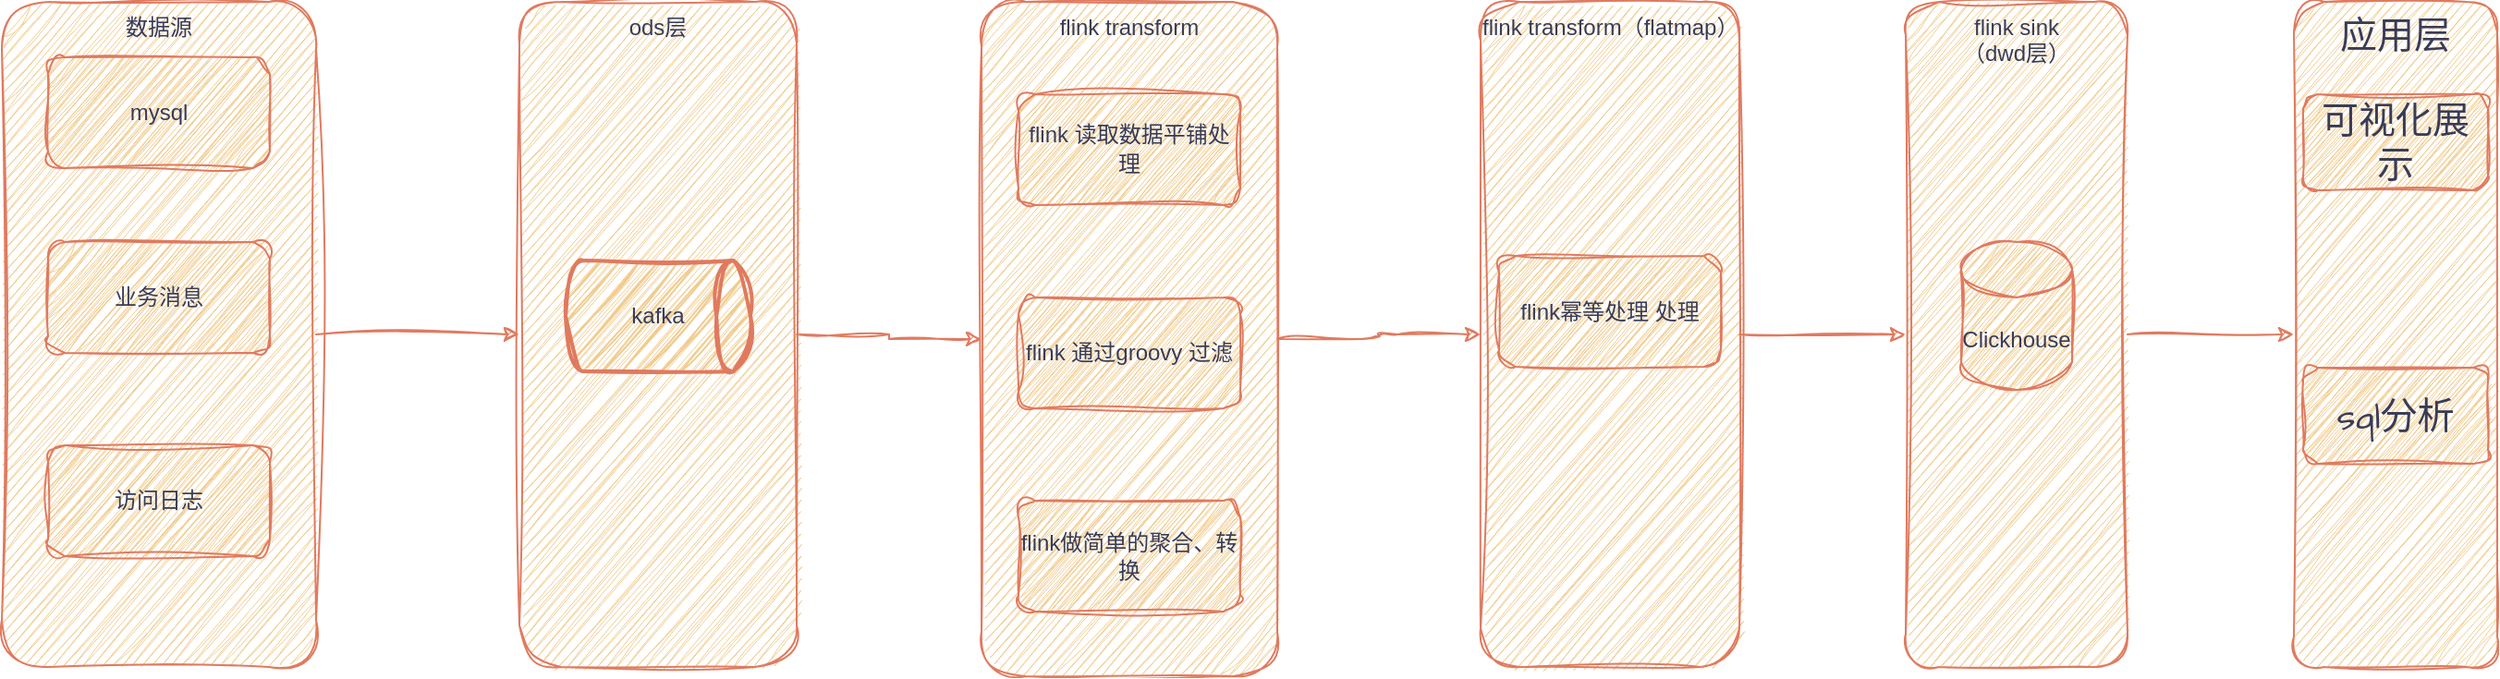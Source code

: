 <mxfile version="21.6.5" type="github">
  <diagram name="第 1 页" id="oxg19eHA6-CcMaRxcR4n">
    <mxGraphModel dx="954" dy="-586" grid="1" gridSize="10" guides="1" tooltips="1" connect="1" arrows="1" fold="1" page="1" pageScale="1" pageWidth="850" pageHeight="1100" math="0" shadow="0">
      <root>
        <mxCell id="0" />
        <mxCell id="1" parent="0" />
        <mxCell id="Jr8qgfSHNcNXPBoj-TOd-1" style="edgeStyle=orthogonalEdgeStyle;rounded=0;sketch=1;hachureGap=4;jiggle=2;curveFitting=1;orthogonalLoop=1;jettySize=auto;html=1;exitX=1;exitY=0.5;exitDx=0;exitDy=0;entryX=0;entryY=0.5;entryDx=0;entryDy=0;fontFamily=Architects Daughter;fontSource=https%3A%2F%2Ffonts.googleapis.com%2Fcss%3Ffamily%3DArchitects%2BDaughter;fontSize=16;fillColor=#ffe6cc;strokeColor=#E07A5F;" edge="1" parent="1" source="dJzAQ0Oe_yHkAVioRpTi-2" target="dJzAQ0Oe_yHkAVioRpTi-7">
          <mxGeometry relative="1" as="geometry" />
        </mxCell>
        <mxCell id="dJzAQ0Oe_yHkAVioRpTi-2" value="数据源" style="rounded=1;whiteSpace=wrap;html=1;strokeColor=#E07A5F;fontColor=#393C56;fillColor=#F2CC8F;verticalAlign=top;sketch=1;curveFitting=1;jiggle=2;labelBackgroundColor=none;" parent="1" vertex="1">
          <mxGeometry x="170" y="1520" width="170" height="360" as="geometry" />
        </mxCell>
        <mxCell id="dJzAQ0Oe_yHkAVioRpTi-3" value="访问日志" style="rounded=1;whiteSpace=wrap;html=1;strokeColor=#E07A5F;fontColor=#393C56;fillColor=#F2CC8F;sketch=1;curveFitting=1;jiggle=2;labelBackgroundColor=none;" parent="1" vertex="1">
          <mxGeometry x="195" y="1760" width="120" height="60" as="geometry" />
        </mxCell>
        <mxCell id="dJzAQ0Oe_yHkAVioRpTi-4" value="mysql" style="rounded=1;whiteSpace=wrap;html=1;strokeColor=#E07A5F;fontColor=#393C56;fillColor=#F2CC8F;sketch=1;curveFitting=1;jiggle=2;labelBackgroundColor=none;" parent="1" vertex="1">
          <mxGeometry x="195" y="1550" width="120" height="60" as="geometry" />
        </mxCell>
        <mxCell id="dJzAQ0Oe_yHkAVioRpTi-5" value="业务消息" style="rounded=1;whiteSpace=wrap;html=1;strokeColor=#E07A5F;fontColor=#393C56;fillColor=#F2CC8F;sketch=1;curveFitting=1;jiggle=2;labelBackgroundColor=none;" parent="1" vertex="1">
          <mxGeometry x="195" y="1650" width="120" height="60" as="geometry" />
        </mxCell>
        <mxCell id="Jr8qgfSHNcNXPBoj-TOd-2" style="edgeStyle=orthogonalEdgeStyle;rounded=0;sketch=1;hachureGap=4;jiggle=2;curveFitting=1;orthogonalLoop=1;jettySize=auto;html=1;entryX=0;entryY=0.5;entryDx=0;entryDy=0;fontFamily=Architects Daughter;fontSource=https%3A%2F%2Ffonts.googleapis.com%2Fcss%3Ffamily%3DArchitects%2BDaughter;fontSize=16;strokeColor=#E07A5F;" edge="1" parent="1" source="dJzAQ0Oe_yHkAVioRpTi-7" target="dJzAQ0Oe_yHkAVioRpTi-10">
          <mxGeometry relative="1" as="geometry" />
        </mxCell>
        <mxCell id="dJzAQ0Oe_yHkAVioRpTi-7" value="ods层" style="rounded=1;whiteSpace=wrap;html=1;strokeColor=#E07A5F;fontColor=#393C56;fillColor=#F2CC8F;verticalAlign=top;sketch=1;curveFitting=1;jiggle=2;labelBackgroundColor=none;" parent="1" vertex="1">
          <mxGeometry x="450" y="1520" width="150" height="360" as="geometry" />
        </mxCell>
        <mxCell id="dJzAQ0Oe_yHkAVioRpTi-8" value="kafka" style="strokeWidth=2;html=1;shape=mxgraph.flowchart.direct_data;whiteSpace=wrap;strokeColor=#E07A5F;fontColor=#393C56;fillColor=#F2CC8F;sketch=1;curveFitting=1;jiggle=2;labelBackgroundColor=none;rounded=1;" parent="1" vertex="1">
          <mxGeometry x="475" y="1660" width="100" height="60" as="geometry" />
        </mxCell>
        <mxCell id="dJzAQ0Oe_yHkAVioRpTi-9" value="" style="edgeStyle=orthogonalEdgeStyle;rounded=1;orthogonalLoop=1;jettySize=auto;html=1;strokeColor=#E07A5F;fontColor=default;fillColor=#F2CC8F;sketch=1;curveFitting=1;jiggle=2;labelBackgroundColor=none;" parent="1" source="dJzAQ0Oe_yHkAVioRpTi-10" target="dJzAQ0Oe_yHkAVioRpTi-14" edge="1">
          <mxGeometry relative="1" as="geometry" />
        </mxCell>
        <mxCell id="dJzAQ0Oe_yHkAVioRpTi-10" value="flink transform" style="rounded=1;whiteSpace=wrap;html=1;strokeColor=#E07A5F;fontColor=#393C56;fillColor=#F2CC8F;verticalAlign=top;sketch=1;curveFitting=1;jiggle=2;labelBackgroundColor=none;" parent="1" vertex="1">
          <mxGeometry x="700" y="1520" width="160" height="365" as="geometry" />
        </mxCell>
        <mxCell id="dJzAQ0Oe_yHkAVioRpTi-11" value="flink 通过groovy 过滤" style="rounded=1;whiteSpace=wrap;html=1;strokeColor=#E07A5F;fontColor=#393C56;fillColor=#F2CC8F;sketch=1;curveFitting=1;jiggle=2;labelBackgroundColor=none;" parent="1" vertex="1">
          <mxGeometry x="720" y="1680" width="120" height="60" as="geometry" />
        </mxCell>
        <mxCell id="dJzAQ0Oe_yHkAVioRpTi-12" value="flink做简单的聚合、转换" style="rounded=1;whiteSpace=wrap;html=1;strokeColor=#E07A5F;fontColor=#393C56;fillColor=#F2CC8F;sketch=1;curveFitting=1;jiggle=2;labelBackgroundColor=none;" parent="1" vertex="1">
          <mxGeometry x="720" y="1790" width="120" height="60" as="geometry" />
        </mxCell>
        <mxCell id="dJzAQ0Oe_yHkAVioRpTi-13" value="" style="edgeStyle=orthogonalEdgeStyle;rounded=1;orthogonalLoop=1;jettySize=auto;html=1;strokeColor=#E07A5F;fontColor=default;fillColor=#F2CC8F;sketch=1;curveFitting=1;jiggle=2;labelBackgroundColor=none;" parent="1" source="dJzAQ0Oe_yHkAVioRpTi-14" target="dJzAQ0Oe_yHkAVioRpTi-17" edge="1">
          <mxGeometry relative="1" as="geometry" />
        </mxCell>
        <mxCell id="dJzAQ0Oe_yHkAVioRpTi-14" value="flink transform（flatmap）" style="rounded=1;whiteSpace=wrap;html=1;strokeColor=#E07A5F;fontColor=#393C56;fillColor=#F2CC8F;verticalAlign=top;sketch=1;curveFitting=1;jiggle=2;labelBackgroundColor=none;" parent="1" vertex="1">
          <mxGeometry x="970" y="1520" width="140" height="360" as="geometry" />
        </mxCell>
        <mxCell id="dJzAQ0Oe_yHkAVioRpTi-15" value="flink幂等处理 处理" style="rounded=1;whiteSpace=wrap;html=1;strokeColor=#E07A5F;fontColor=#393C56;fillColor=#F2CC8F;sketch=1;curveFitting=1;jiggle=2;labelBackgroundColor=none;" parent="1" vertex="1">
          <mxGeometry x="980" y="1657.5" width="120" height="60" as="geometry" />
        </mxCell>
        <mxCell id="dJzAQ0Oe_yHkAVioRpTi-16" value="" style="edgeStyle=orthogonalEdgeStyle;rounded=1;sketch=1;hachureGap=4;jiggle=2;curveFitting=1;orthogonalLoop=1;jettySize=auto;html=1;strokeColor=#E07A5F;fontFamily=Architects Daughter;fontSource=https%3A%2F%2Ffonts.googleapis.com%2Fcss%3Ffamily%3DArchitects%2BDaughter;fontSize=16;fontColor=#393C56;fillColor=#F2CC8F;entryX=0;entryY=0.5;entryDx=0;entryDy=0;" parent="1" source="dJzAQ0Oe_yHkAVioRpTi-17" target="dJzAQ0Oe_yHkAVioRpTi-19" edge="1">
          <mxGeometry relative="1" as="geometry" />
        </mxCell>
        <mxCell id="dJzAQ0Oe_yHkAVioRpTi-17" value="flink sink&lt;br&gt;（dwd层）" style="rounded=1;whiteSpace=wrap;html=1;strokeColor=#E07A5F;fontColor=#393C56;fillColor=#F2CC8F;verticalAlign=top;sketch=1;curveFitting=1;jiggle=2;labelBackgroundColor=none;" parent="1" vertex="1">
          <mxGeometry x="1200" y="1520" width="120" height="360" as="geometry" />
        </mxCell>
        <mxCell id="dJzAQ0Oe_yHkAVioRpTi-18" value="Clickhouse" style="shape=cylinder3;whiteSpace=wrap;html=1;boundedLbl=1;backgroundOutline=1;size=15;strokeColor=#E07A5F;fontColor=#393C56;fillColor=#F2CC8F;sketch=1;curveFitting=1;jiggle=2;labelBackgroundColor=none;rounded=1;" parent="1" vertex="1">
          <mxGeometry x="1230" y="1650" width="60" height="80" as="geometry" />
        </mxCell>
        <mxCell id="dJzAQ0Oe_yHkAVioRpTi-19" value="应用层" style="rounded=1;whiteSpace=wrap;html=1;sketch=1;hachureGap=4;jiggle=2;curveFitting=1;strokeColor=#E07A5F;fontFamily=Architects Daughter;fontSource=https%3A%2F%2Ffonts.googleapis.com%2Fcss%3Ffamily%3DArchitects%2BDaughter;fontSize=20;fontColor=#393C56;fillColor=#F2CC8F;verticalAlign=top;" parent="1" vertex="1">
          <mxGeometry x="1410" y="1520" width="110" height="360" as="geometry" />
        </mxCell>
        <mxCell id="dJzAQ0Oe_yHkAVioRpTi-20" value="可视化展示" style="rounded=1;whiteSpace=wrap;html=1;sketch=1;hachureGap=4;jiggle=2;curveFitting=1;strokeColor=#E07A5F;fontFamily=Architects Daughter;fontSource=https%3A%2F%2Ffonts.googleapis.com%2Fcss%3Ffamily%3DArchitects%2BDaughter;fontSize=20;fontColor=#393C56;fillColor=#F2CC8F;" parent="1" vertex="1">
          <mxGeometry x="1415" y="1570" width="100" height="52" as="geometry" />
        </mxCell>
        <mxCell id="dJzAQ0Oe_yHkAVioRpTi-21" value="sql分析" style="rounded=1;whiteSpace=wrap;html=1;sketch=1;hachureGap=4;jiggle=2;curveFitting=1;strokeColor=#E07A5F;fontFamily=Architects Daughter;fontSource=https%3A%2F%2Ffonts.googleapis.com%2Fcss%3Ffamily%3DArchitects%2BDaughter;fontSize=20;fontColor=#393C56;fillColor=#F2CC8F;" parent="1" vertex="1">
          <mxGeometry x="1415" y="1718" width="100" height="52" as="geometry" />
        </mxCell>
        <mxCell id="dJzAQ0Oe_yHkAVioRpTi-22" value="&lt;font face=&quot;Helvetica&quot; style=&quot;font-size: 12px;&quot;&gt;flink 读取数据平铺处理&lt;/font&gt;" style="rounded=1;whiteSpace=wrap;html=1;sketch=1;hachureGap=4;jiggle=2;curveFitting=1;strokeColor=#E07A5F;fontFamily=Architects Daughter;fontSource=https%3A%2F%2Ffonts.googleapis.com%2Fcss%3Ffamily%3DArchitects%2BDaughter;fontSize=12;fontColor=#393C56;fillColor=#F2CC8F;" parent="1" vertex="1">
          <mxGeometry x="720" y="1570" width="120" height="60" as="geometry" />
        </mxCell>
      </root>
    </mxGraphModel>
  </diagram>
</mxfile>
